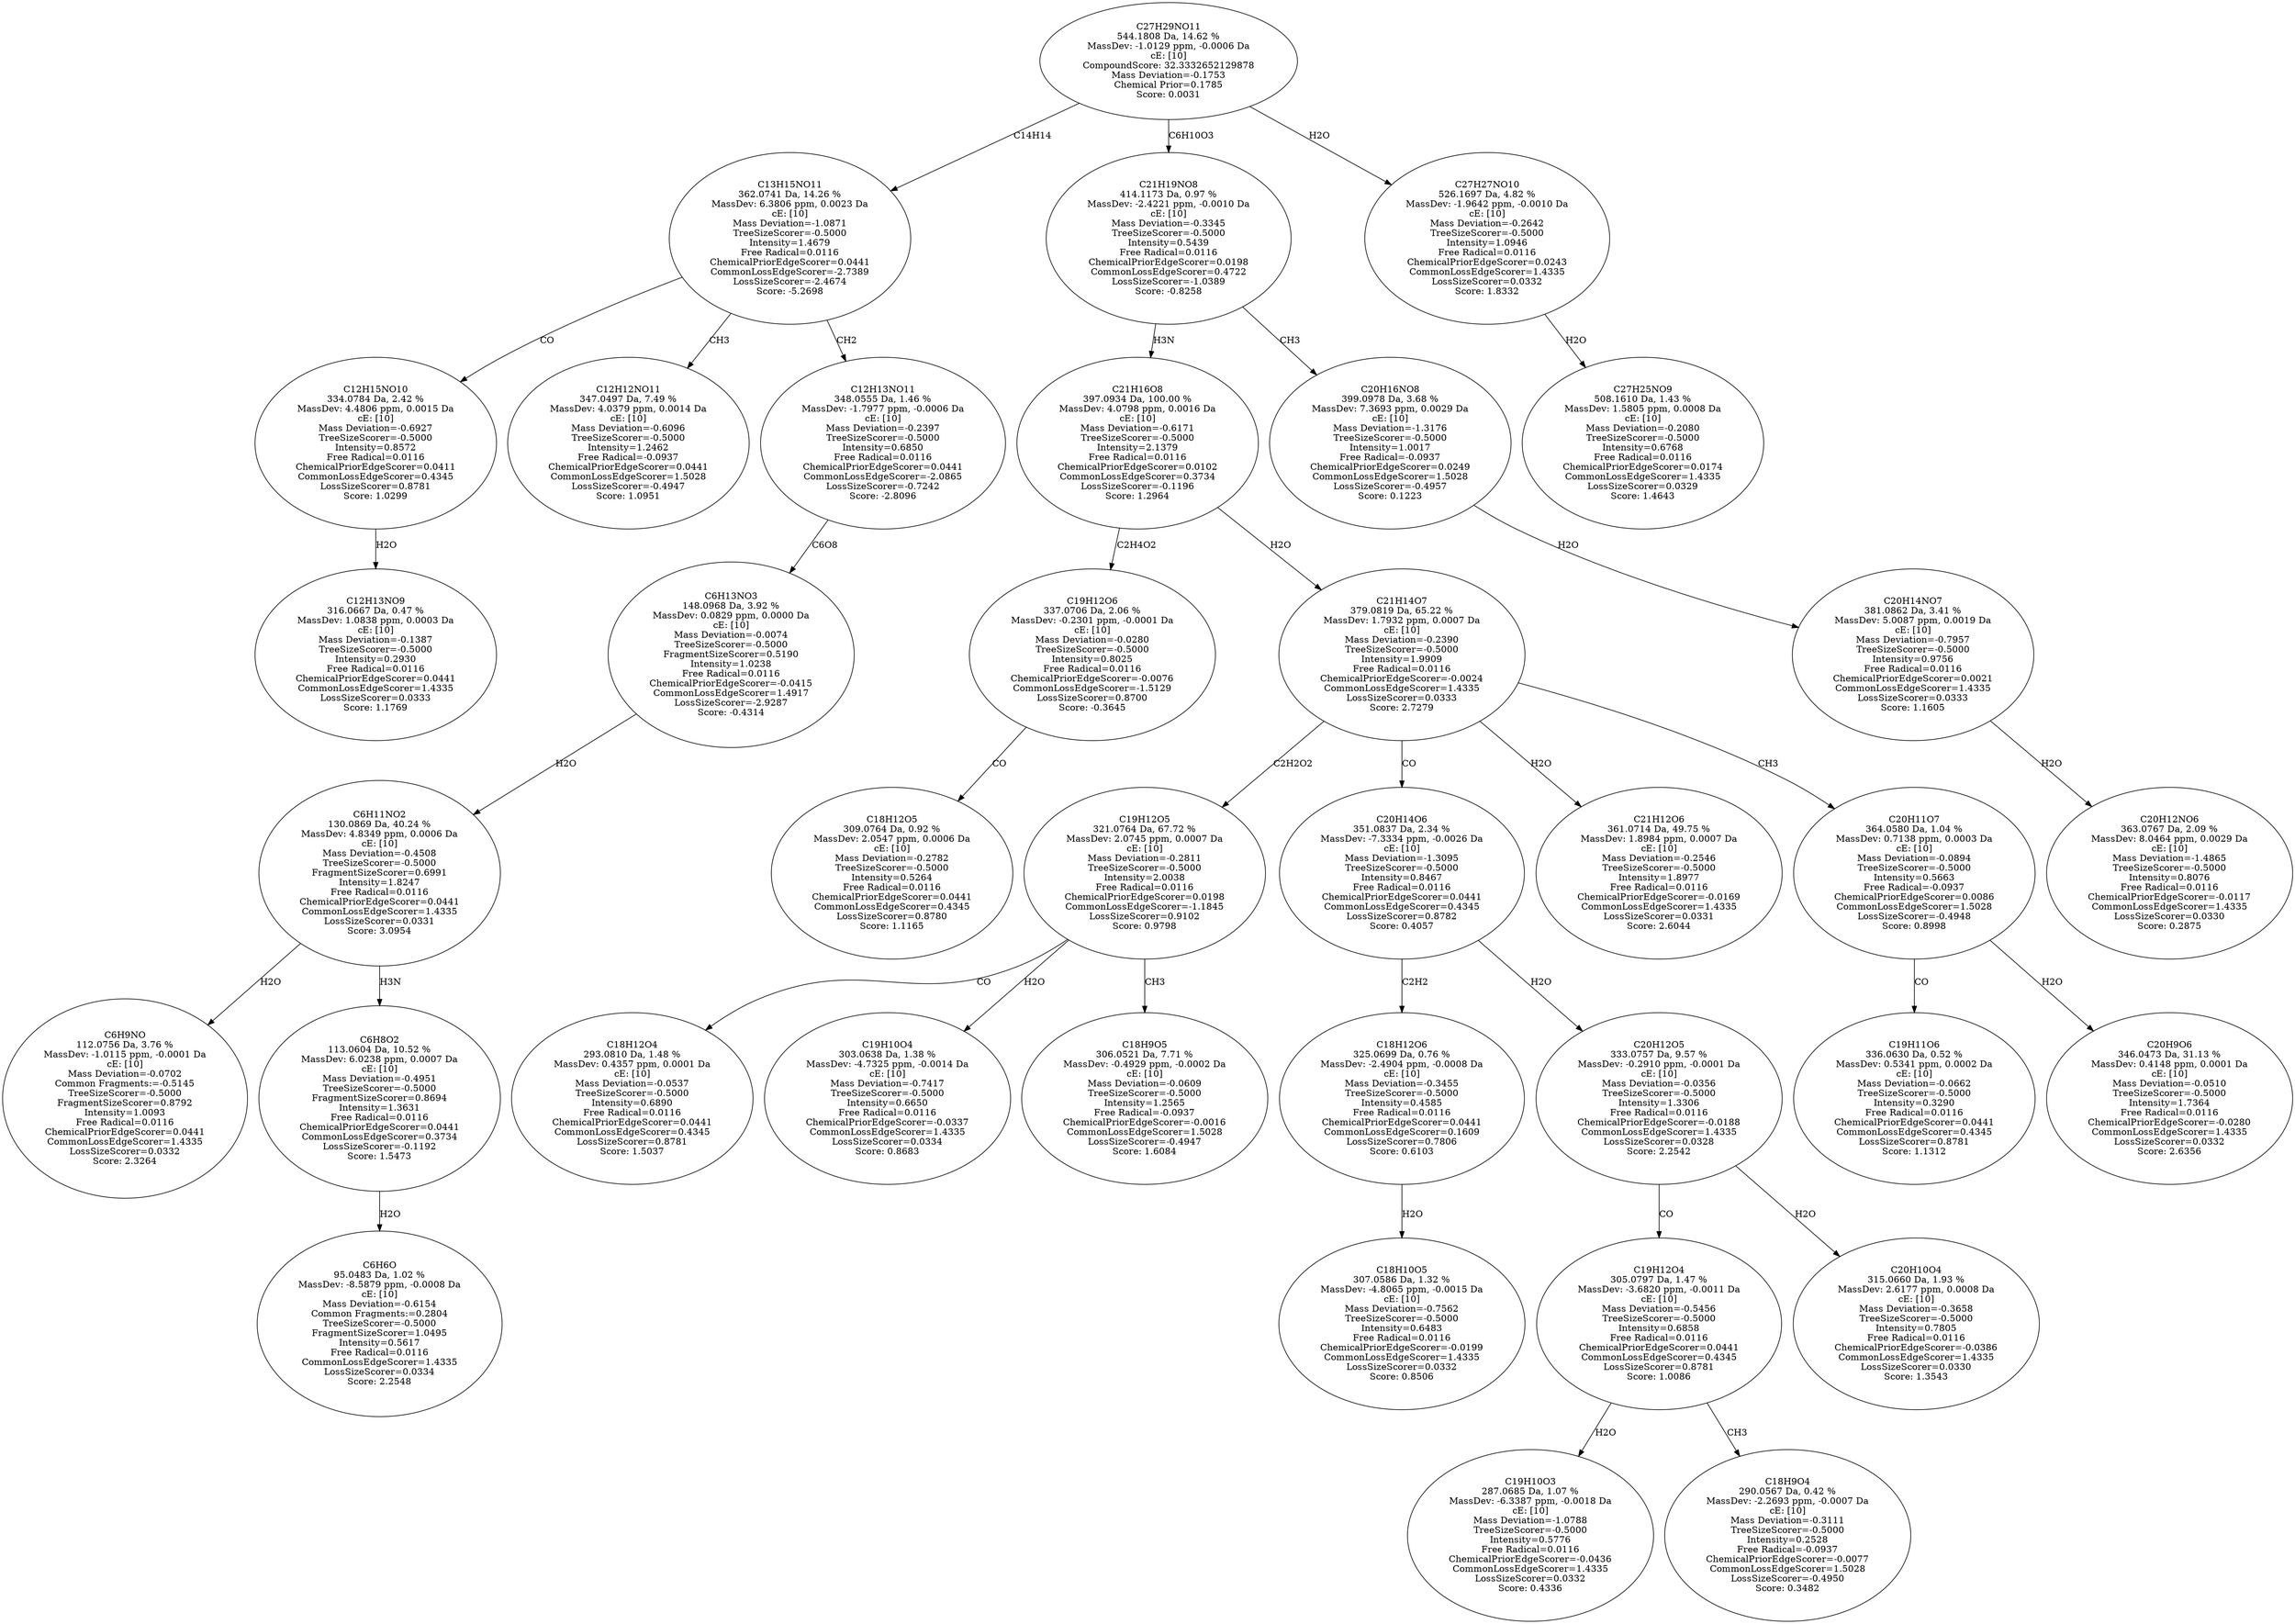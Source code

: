strict digraph {
v1 [label="C12H13NO9\n316.0667 Da, 0.47 %\nMassDev: 1.0838 ppm, 0.0003 Da\ncE: [10]\nMass Deviation=-0.1387\nTreeSizeScorer=-0.5000\nIntensity=0.2930\nFree Radical=0.0116\nChemicalPriorEdgeScorer=0.0441\nCommonLossEdgeScorer=1.4335\nLossSizeScorer=0.0333\nScore: 1.1769"];
v2 [label="C12H15NO10\n334.0784 Da, 2.42 %\nMassDev: 4.4806 ppm, 0.0015 Da\ncE: [10]\nMass Deviation=-0.6927\nTreeSizeScorer=-0.5000\nIntensity=0.8572\nFree Radical=0.0116\nChemicalPriorEdgeScorer=0.0411\nCommonLossEdgeScorer=0.4345\nLossSizeScorer=0.8781\nScore: 1.0299"];
v3 [label="C12H12NO11\n347.0497 Da, 7.49 %\nMassDev: 4.0379 ppm, 0.0014 Da\ncE: [10]\nMass Deviation=-0.6096\nTreeSizeScorer=-0.5000\nIntensity=1.2462\nFree Radical=-0.0937\nChemicalPriorEdgeScorer=0.0441\nCommonLossEdgeScorer=1.5028\nLossSizeScorer=-0.4947\nScore: 1.0951"];
v4 [label="C6H9NO\n112.0756 Da, 3.76 %\nMassDev: -1.0115 ppm, -0.0001 Da\ncE: [10]\nMass Deviation=-0.0702\nCommon Fragments:=-0.5145\nTreeSizeScorer=-0.5000\nFragmentSizeScorer=0.8792\nIntensity=1.0093\nFree Radical=0.0116\nChemicalPriorEdgeScorer=0.0441\nCommonLossEdgeScorer=1.4335\nLossSizeScorer=0.0332\nScore: 2.3264"];
v5 [label="C6H6O\n95.0483 Da, 1.02 %\nMassDev: -8.5879 ppm, -0.0008 Da\ncE: [10]\nMass Deviation=-0.6154\nCommon Fragments:=0.2804\nTreeSizeScorer=-0.5000\nFragmentSizeScorer=1.0495\nIntensity=0.5617\nFree Radical=0.0116\nCommonLossEdgeScorer=1.4335\nLossSizeScorer=0.0334\nScore: 2.2548"];
v6 [label="C6H8O2\n113.0604 Da, 10.52 %\nMassDev: 6.0238 ppm, 0.0007 Da\ncE: [10]\nMass Deviation=-0.4951\nTreeSizeScorer=-0.5000\nFragmentSizeScorer=0.8694\nIntensity=1.3631\nFree Radical=0.0116\nChemicalPriorEdgeScorer=0.0441\nCommonLossEdgeScorer=0.3734\nLossSizeScorer=-0.1192\nScore: 1.5473"];
v7 [label="C6H11NO2\n130.0869 Da, 40.24 %\nMassDev: 4.8349 ppm, 0.0006 Da\ncE: [10]\nMass Deviation=-0.4508\nTreeSizeScorer=-0.5000\nFragmentSizeScorer=0.6991\nIntensity=1.8247\nFree Radical=0.0116\nChemicalPriorEdgeScorer=0.0441\nCommonLossEdgeScorer=1.4335\nLossSizeScorer=0.0331\nScore: 3.0954"];
v8 [label="C6H13NO3\n148.0968 Da, 3.92 %\nMassDev: 0.0829 ppm, 0.0000 Da\ncE: [10]\nMass Deviation=-0.0074\nTreeSizeScorer=-0.5000\nFragmentSizeScorer=0.5190\nIntensity=1.0238\nFree Radical=0.0116\nChemicalPriorEdgeScorer=-0.0415\nCommonLossEdgeScorer=1.4917\nLossSizeScorer=-2.9287\nScore: -0.4314"];
v9 [label="C12H13NO11\n348.0555 Da, 1.46 %\nMassDev: -1.7977 ppm, -0.0006 Da\ncE: [10]\nMass Deviation=-0.2397\nTreeSizeScorer=-0.5000\nIntensity=0.6850\nFree Radical=0.0116\nChemicalPriorEdgeScorer=0.0441\nCommonLossEdgeScorer=-2.0865\nLossSizeScorer=-0.7242\nScore: -2.8096"];
v10 [label="C13H15NO11\n362.0741 Da, 14.26 %\nMassDev: 6.3806 ppm, 0.0023 Da\ncE: [10]\nMass Deviation=-1.0871\nTreeSizeScorer=-0.5000\nIntensity=1.4679\nFree Radical=0.0116\nChemicalPriorEdgeScorer=0.0441\nCommonLossEdgeScorer=-2.7389\nLossSizeScorer=-2.4674\nScore: -5.2698"];
v11 [label="C18H12O5\n309.0764 Da, 0.92 %\nMassDev: 2.0547 ppm, 0.0006 Da\ncE: [10]\nMass Deviation=-0.2782\nTreeSizeScorer=-0.5000\nIntensity=0.5264\nFree Radical=0.0116\nChemicalPriorEdgeScorer=0.0441\nCommonLossEdgeScorer=0.4345\nLossSizeScorer=0.8780\nScore: 1.1165"];
v12 [label="C19H12O6\n337.0706 Da, 2.06 %\nMassDev: -0.2301 ppm, -0.0001 Da\ncE: [10]\nMass Deviation=-0.0280\nTreeSizeScorer=-0.5000\nIntensity=0.8025\nFree Radical=0.0116\nChemicalPriorEdgeScorer=-0.0076\nCommonLossEdgeScorer=-1.5129\nLossSizeScorer=0.8700\nScore: -0.3645"];
v13 [label="C18H12O4\n293.0810 Da, 1.48 %\nMassDev: 0.4357 ppm, 0.0001 Da\ncE: [10]\nMass Deviation=-0.0537\nTreeSizeScorer=-0.5000\nIntensity=0.6890\nFree Radical=0.0116\nChemicalPriorEdgeScorer=0.0441\nCommonLossEdgeScorer=0.4345\nLossSizeScorer=0.8781\nScore: 1.5037"];
v14 [label="C19H10O4\n303.0638 Da, 1.38 %\nMassDev: -4.7325 ppm, -0.0014 Da\ncE: [10]\nMass Deviation=-0.7417\nTreeSizeScorer=-0.5000\nIntensity=0.6650\nFree Radical=0.0116\nChemicalPriorEdgeScorer=-0.0337\nCommonLossEdgeScorer=1.4335\nLossSizeScorer=0.0334\nScore: 0.8683"];
v15 [label="C18H9O5\n306.0521 Da, 7.71 %\nMassDev: -0.4929 ppm, -0.0002 Da\ncE: [10]\nMass Deviation=-0.0609\nTreeSizeScorer=-0.5000\nIntensity=1.2565\nFree Radical=-0.0937\nChemicalPriorEdgeScorer=-0.0016\nCommonLossEdgeScorer=1.5028\nLossSizeScorer=-0.4947\nScore: 1.6084"];
v16 [label="C19H12O5\n321.0764 Da, 67.72 %\nMassDev: 2.0745 ppm, 0.0007 Da\ncE: [10]\nMass Deviation=-0.2811\nTreeSizeScorer=-0.5000\nIntensity=2.0038\nFree Radical=0.0116\nChemicalPriorEdgeScorer=0.0198\nCommonLossEdgeScorer=-1.1845\nLossSizeScorer=0.9102\nScore: 0.9798"];
v17 [label="C18H10O5\n307.0586 Da, 1.32 %\nMassDev: -4.8065 ppm, -0.0015 Da\ncE: [10]\nMass Deviation=-0.7562\nTreeSizeScorer=-0.5000\nIntensity=0.6483\nFree Radical=0.0116\nChemicalPriorEdgeScorer=-0.0199\nCommonLossEdgeScorer=1.4335\nLossSizeScorer=0.0332\nScore: 0.8506"];
v18 [label="C18H12O6\n325.0699 Da, 0.76 %\nMassDev: -2.4904 ppm, -0.0008 Da\ncE: [10]\nMass Deviation=-0.3455\nTreeSizeScorer=-0.5000\nIntensity=0.4585\nFree Radical=0.0116\nChemicalPriorEdgeScorer=0.0441\nCommonLossEdgeScorer=0.1609\nLossSizeScorer=0.7806\nScore: 0.6103"];
v19 [label="C19H10O3\n287.0685 Da, 1.07 %\nMassDev: -6.3387 ppm, -0.0018 Da\ncE: [10]\nMass Deviation=-1.0788\nTreeSizeScorer=-0.5000\nIntensity=0.5776\nFree Radical=0.0116\nChemicalPriorEdgeScorer=-0.0436\nCommonLossEdgeScorer=1.4335\nLossSizeScorer=0.0332\nScore: 0.4336"];
v20 [label="C18H9O4\n290.0567 Da, 0.42 %\nMassDev: -2.2693 ppm, -0.0007 Da\ncE: [10]\nMass Deviation=-0.3111\nTreeSizeScorer=-0.5000\nIntensity=0.2528\nFree Radical=-0.0937\nChemicalPriorEdgeScorer=-0.0077\nCommonLossEdgeScorer=1.5028\nLossSizeScorer=-0.4950\nScore: 0.3482"];
v21 [label="C19H12O4\n305.0797 Da, 1.47 %\nMassDev: -3.6820 ppm, -0.0011 Da\ncE: [10]\nMass Deviation=-0.5456\nTreeSizeScorer=-0.5000\nIntensity=0.6858\nFree Radical=0.0116\nChemicalPriorEdgeScorer=0.0441\nCommonLossEdgeScorer=0.4345\nLossSizeScorer=0.8781\nScore: 1.0086"];
v22 [label="C20H10O4\n315.0660 Da, 1.93 %\nMassDev: 2.6177 ppm, 0.0008 Da\ncE: [10]\nMass Deviation=-0.3658\nTreeSizeScorer=-0.5000\nIntensity=0.7805\nFree Radical=0.0116\nChemicalPriorEdgeScorer=-0.0386\nCommonLossEdgeScorer=1.4335\nLossSizeScorer=0.0330\nScore: 1.3543"];
v23 [label="C20H12O5\n333.0757 Da, 9.57 %\nMassDev: -0.2910 ppm, -0.0001 Da\ncE: [10]\nMass Deviation=-0.0356\nTreeSizeScorer=-0.5000\nIntensity=1.3306\nFree Radical=0.0116\nChemicalPriorEdgeScorer=-0.0188\nCommonLossEdgeScorer=1.4335\nLossSizeScorer=0.0328\nScore: 2.2542"];
v24 [label="C20H14O6\n351.0837 Da, 2.34 %\nMassDev: -7.3334 ppm, -0.0026 Da\ncE: [10]\nMass Deviation=-1.3095\nTreeSizeScorer=-0.5000\nIntensity=0.8467\nFree Radical=0.0116\nChemicalPriorEdgeScorer=0.0441\nCommonLossEdgeScorer=0.4345\nLossSizeScorer=0.8782\nScore: 0.4057"];
v25 [label="C21H12O6\n361.0714 Da, 49.75 %\nMassDev: 1.8984 ppm, 0.0007 Da\ncE: [10]\nMass Deviation=-0.2546\nTreeSizeScorer=-0.5000\nIntensity=1.8977\nFree Radical=0.0116\nChemicalPriorEdgeScorer=-0.0169\nCommonLossEdgeScorer=1.4335\nLossSizeScorer=0.0331\nScore: 2.6044"];
v26 [label="C19H11O6\n336.0630 Da, 0.52 %\nMassDev: 0.5341 ppm, 0.0002 Da\ncE: [10]\nMass Deviation=-0.0662\nTreeSizeScorer=-0.5000\nIntensity=0.3290\nFree Radical=0.0116\nChemicalPriorEdgeScorer=0.0441\nCommonLossEdgeScorer=0.4345\nLossSizeScorer=0.8781\nScore: 1.1312"];
v27 [label="C20H9O6\n346.0473 Da, 31.13 %\nMassDev: 0.4148 ppm, 0.0001 Da\ncE: [10]\nMass Deviation=-0.0510\nTreeSizeScorer=-0.5000\nIntensity=1.7364\nFree Radical=0.0116\nChemicalPriorEdgeScorer=-0.0280\nCommonLossEdgeScorer=1.4335\nLossSizeScorer=0.0332\nScore: 2.6356"];
v28 [label="C20H11O7\n364.0580 Da, 1.04 %\nMassDev: 0.7138 ppm, 0.0003 Da\ncE: [10]\nMass Deviation=-0.0894\nTreeSizeScorer=-0.5000\nIntensity=0.5663\nFree Radical=-0.0937\nChemicalPriorEdgeScorer=0.0086\nCommonLossEdgeScorer=1.5028\nLossSizeScorer=-0.4948\nScore: 0.8998"];
v29 [label="C21H14O7\n379.0819 Da, 65.22 %\nMassDev: 1.7932 ppm, 0.0007 Da\ncE: [10]\nMass Deviation=-0.2390\nTreeSizeScorer=-0.5000\nIntensity=1.9909\nFree Radical=0.0116\nChemicalPriorEdgeScorer=-0.0024\nCommonLossEdgeScorer=1.4335\nLossSizeScorer=0.0333\nScore: 2.7279"];
v30 [label="C21H16O8\n397.0934 Da, 100.00 %\nMassDev: 4.0798 ppm, 0.0016 Da\ncE: [10]\nMass Deviation=-0.6171\nTreeSizeScorer=-0.5000\nIntensity=2.1379\nFree Radical=0.0116\nChemicalPriorEdgeScorer=0.0102\nCommonLossEdgeScorer=0.3734\nLossSizeScorer=-0.1196\nScore: 1.2964"];
v31 [label="C20H12NO6\n363.0767 Da, 2.09 %\nMassDev: 8.0464 ppm, 0.0029 Da\ncE: [10]\nMass Deviation=-1.4865\nTreeSizeScorer=-0.5000\nIntensity=0.8076\nFree Radical=0.0116\nChemicalPriorEdgeScorer=-0.0117\nCommonLossEdgeScorer=1.4335\nLossSizeScorer=0.0330\nScore: 0.2875"];
v32 [label="C20H14NO7\n381.0862 Da, 3.41 %\nMassDev: 5.0087 ppm, 0.0019 Da\ncE: [10]\nMass Deviation=-0.7957\nTreeSizeScorer=-0.5000\nIntensity=0.9756\nFree Radical=0.0116\nChemicalPriorEdgeScorer=0.0021\nCommonLossEdgeScorer=1.4335\nLossSizeScorer=0.0333\nScore: 1.1605"];
v33 [label="C20H16NO8\n399.0978 Da, 3.68 %\nMassDev: 7.3693 ppm, 0.0029 Da\ncE: [10]\nMass Deviation=-1.3176\nTreeSizeScorer=-0.5000\nIntensity=1.0017\nFree Radical=-0.0937\nChemicalPriorEdgeScorer=0.0249\nCommonLossEdgeScorer=1.5028\nLossSizeScorer=-0.4957\nScore: 0.1223"];
v34 [label="C21H19NO8\n414.1173 Da, 0.97 %\nMassDev: -2.4221 ppm, -0.0010 Da\ncE: [10]\nMass Deviation=-0.3345\nTreeSizeScorer=-0.5000\nIntensity=0.5439\nFree Radical=0.0116\nChemicalPriorEdgeScorer=0.0198\nCommonLossEdgeScorer=0.4722\nLossSizeScorer=-1.0389\nScore: -0.8258"];
v35 [label="C27H25NO9\n508.1610 Da, 1.43 %\nMassDev: 1.5805 ppm, 0.0008 Da\ncE: [10]\nMass Deviation=-0.2080\nTreeSizeScorer=-0.5000\nIntensity=0.6768\nFree Radical=0.0116\nChemicalPriorEdgeScorer=0.0174\nCommonLossEdgeScorer=1.4335\nLossSizeScorer=0.0329\nScore: 1.4643"];
v36 [label="C27H27NO10\n526.1697 Da, 4.82 %\nMassDev: -1.9642 ppm, -0.0010 Da\ncE: [10]\nMass Deviation=-0.2642\nTreeSizeScorer=-0.5000\nIntensity=1.0946\nFree Radical=0.0116\nChemicalPriorEdgeScorer=0.0243\nCommonLossEdgeScorer=1.4335\nLossSizeScorer=0.0332\nScore: 1.8332"];
v37 [label="C27H29NO11\n544.1808 Da, 14.62 %\nMassDev: -1.0129 ppm, -0.0006 Da\ncE: [10]\nCompoundScore: 32.3332652129878\nMass Deviation=-0.1753\nChemical Prior=0.1785\nScore: 0.0031"];
v2 -> v1 [label="H2O"];
v10 -> v2 [label="CO"];
v10 -> v3 [label="CH3"];
v7 -> v4 [label="H2O"];
v6 -> v5 [label="H2O"];
v7 -> v6 [label="H3N"];
v8 -> v7 [label="H2O"];
v9 -> v8 [label="C6O8"];
v10 -> v9 [label="CH2"];
v37 -> v10 [label="C14H14"];
v12 -> v11 [label="CO"];
v30 -> v12 [label="C2H4O2"];
v16 -> v13 [label="CO"];
v16 -> v14 [label="H2O"];
v16 -> v15 [label="CH3"];
v29 -> v16 [label="C2H2O2"];
v18 -> v17 [label="H2O"];
v24 -> v18 [label="C2H2"];
v21 -> v19 [label="H2O"];
v21 -> v20 [label="CH3"];
v23 -> v21 [label="CO"];
v23 -> v22 [label="H2O"];
v24 -> v23 [label="H2O"];
v29 -> v24 [label="CO"];
v29 -> v25 [label="H2O"];
v28 -> v26 [label="CO"];
v28 -> v27 [label="H2O"];
v29 -> v28 [label="CH3"];
v30 -> v29 [label="H2O"];
v34 -> v30 [label="H3N"];
v32 -> v31 [label="H2O"];
v33 -> v32 [label="H2O"];
v34 -> v33 [label="CH3"];
v37 -> v34 [label="C6H10O3"];
v36 -> v35 [label="H2O"];
v37 -> v36 [label="H2O"];
}